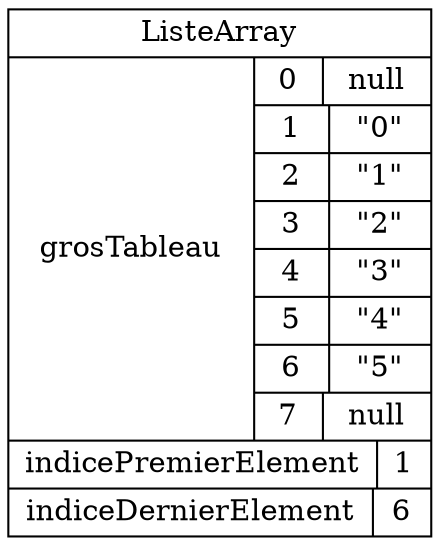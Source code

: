 digraph "arrayList06" {
graph ["rankdir"="LR","compound"="true"]
"" ["shape"="record","label"="<_C>ListeArray|{grosTableau|{{0|null}|{1|\"0\"}|{2|\"1\"}|{3|\"2\"}|{4|\"3\"}|{5|\"4\"}|{6|\"5\"}|{7|null}}}|{indicePremierElement|1}|{indiceDernierElement|6}","style"="filled","fillcolor"="white"]
}
